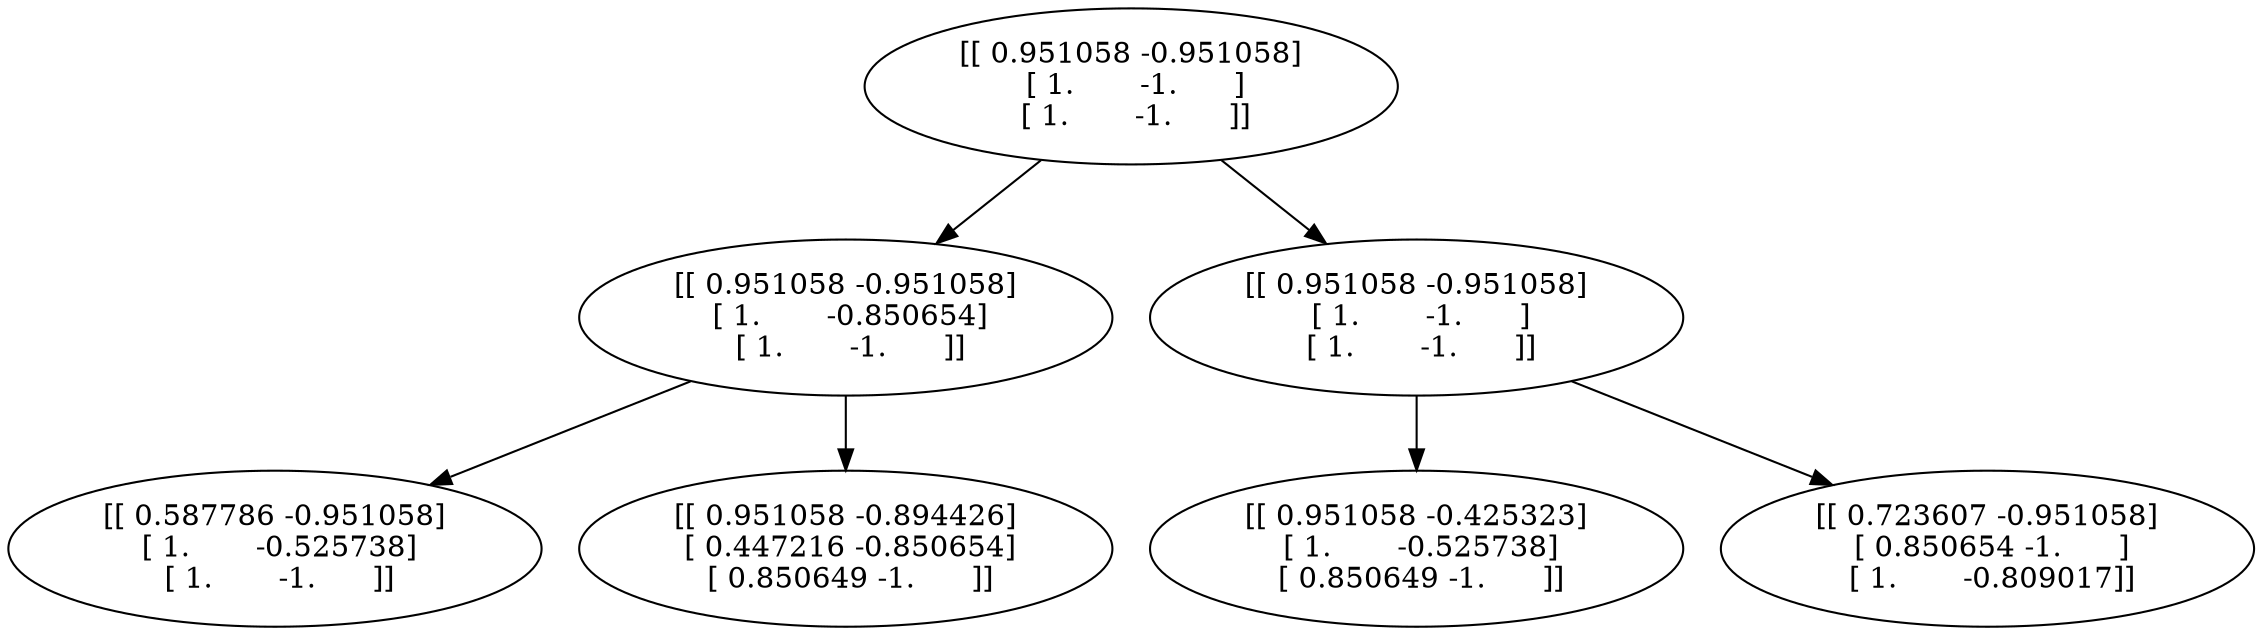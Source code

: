 digraph {
	<littleengine.bvh.BVH object at 0x7fa4f590f2e0> [label="[[ 0.951058 -0.951058]
 [ 1.       -1.      ]
 [ 1.       -1.      ]]"]
	<littleengine.bvh.BVH object at 0x7fa4f54bbd30> [label="[[ 0.951058 -0.951058]
 [ 1.       -0.850654]
 [ 1.       -1.      ]]"]
	<littleengine.bvh.BVH object at 0x7fa4f590f2e0> -> <littleengine.bvh.BVH object at 0x7fa4f54bbd30>
	<littleengine.bvh.BVH object at 0x7fa4ccc671f0> [label="[[ 0.587786 -0.951058]
 [ 1.       -0.525738]
 [ 1.       -1.      ]]"]
	<littleengine.bvh.BVH object at 0x7fa4f54bbd30> -> <littleengine.bvh.BVH object at 0x7fa4ccc671f0>
	<littleengine.bvh.BVH object at 0x7fa4f54bbcd0> [label="[[ 0.951058 -0.894426]
 [ 0.447216 -0.850654]
 [ 0.850649 -1.      ]]"]
	<littleengine.bvh.BVH object at 0x7fa4f54bbd30> -> <littleengine.bvh.BVH object at 0x7fa4f54bbcd0>
	<littleengine.bvh.BVH object at 0x7fa4f590f250> [label="[[ 0.951058 -0.951058]
 [ 1.       -1.      ]
 [ 1.       -1.      ]]"]
	<littleengine.bvh.BVH object at 0x7fa4f590f2e0> -> <littleengine.bvh.BVH object at 0x7fa4f590f250>
	<littleengine.bvh.BVH object at 0x7fa4f590ef20> [label="[[ 0.951058 -0.425323]
 [ 1.       -0.525738]
 [ 0.850649 -1.      ]]"]
	<littleengine.bvh.BVH object at 0x7fa4f590f250> -> <littleengine.bvh.BVH object at 0x7fa4f590ef20>
	<littleengine.bvh.BVH object at 0x7fa4f590f1c0> [label="[[ 0.723607 -0.951058]
 [ 0.850654 -1.      ]
 [ 1.       -0.809017]]"]
	<littleengine.bvh.BVH object at 0x7fa4f590f250> -> <littleengine.bvh.BVH object at 0x7fa4f590f1c0>
}
